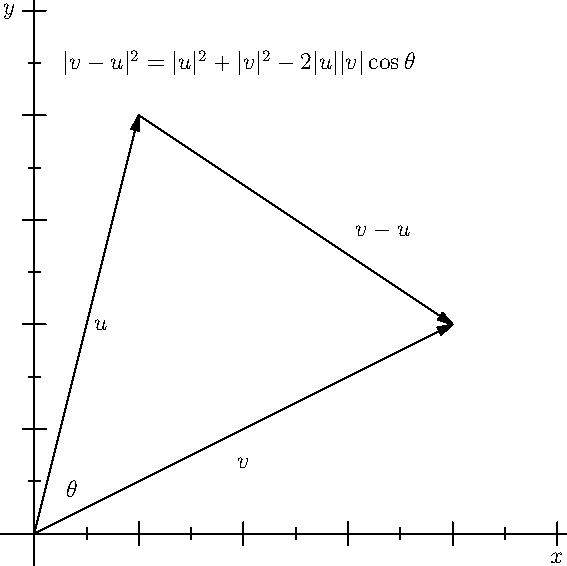 size(10cm);
import graph;

xlimits(0,5);
ylimits(0,5);

xaxis("$x$",Ticks("%"));
yaxis("$y$",Ticks("%"));

draw((0,0)--(1,4),Arrow); 
draw((0,0)--(4,2),Arrow); 
draw((1,4)--(4,2),Arrow); 

label("$u$",(0.5,2),E);
label("$v$",(2,0.8),S);
label("$v-u$",(3,2.9),E);
label("$\theta$",(0.25,0.3),NE);
label("$|v-u|^2 = |u|^2 + |v|^2 - 2|u||v| \cos \theta$",(0.2,4.5), E);
